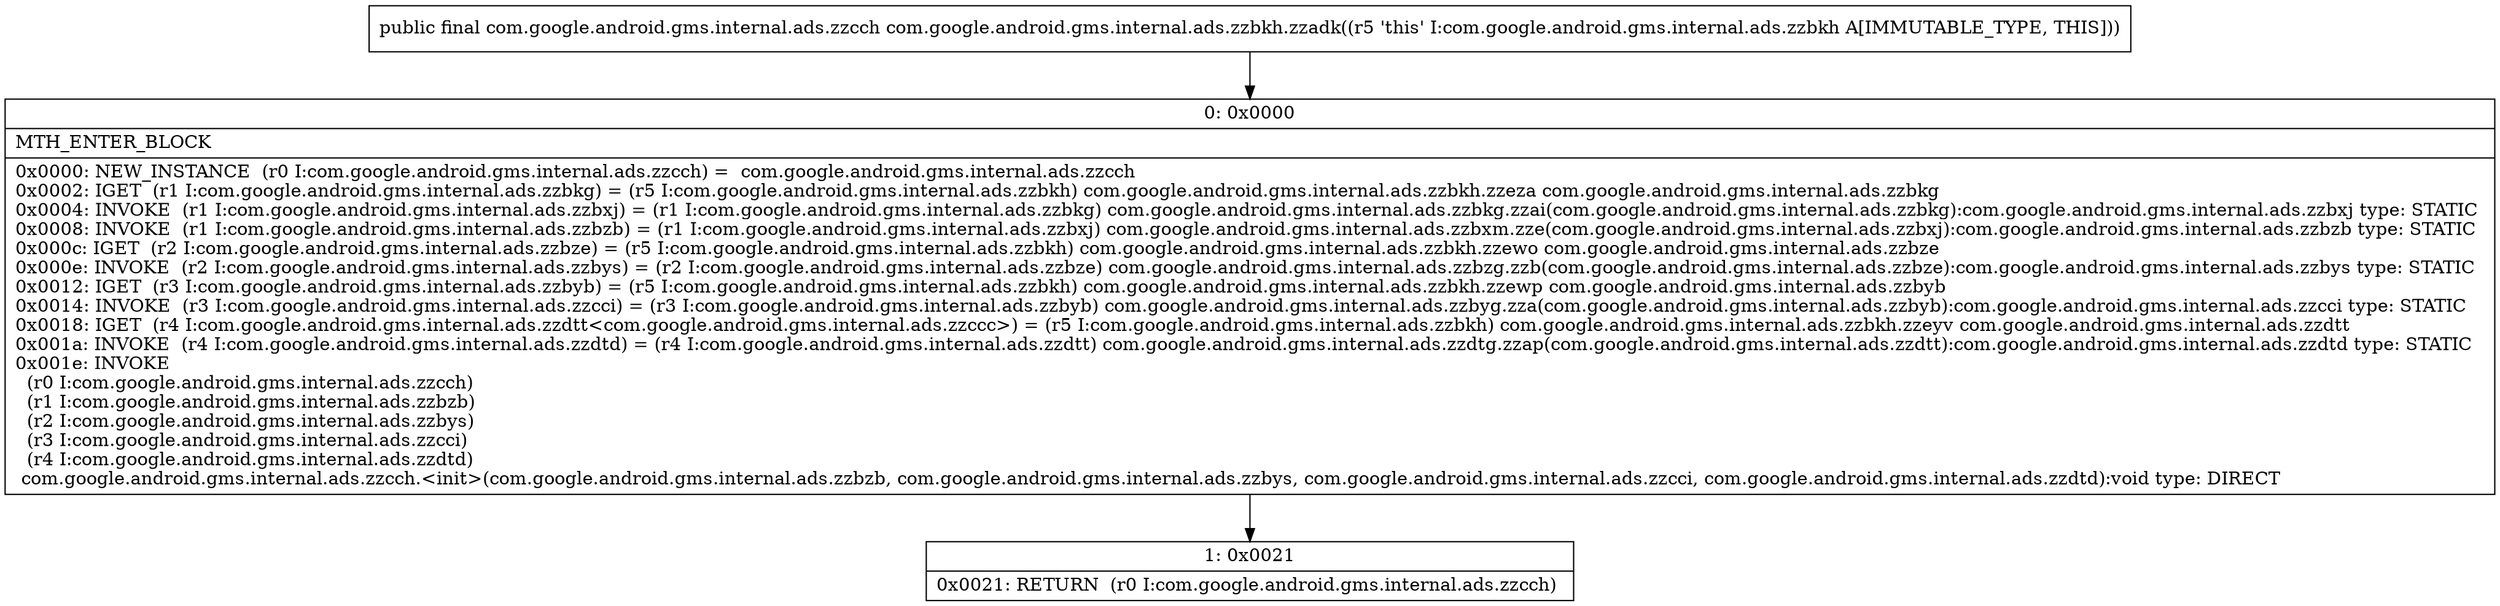 digraph "CFG forcom.google.android.gms.internal.ads.zzbkh.zzadk()Lcom\/google\/android\/gms\/internal\/ads\/zzcch;" {
Node_0 [shape=record,label="{0\:\ 0x0000|MTH_ENTER_BLOCK\l|0x0000: NEW_INSTANCE  (r0 I:com.google.android.gms.internal.ads.zzcch) =  com.google.android.gms.internal.ads.zzcch \l0x0002: IGET  (r1 I:com.google.android.gms.internal.ads.zzbkg) = (r5 I:com.google.android.gms.internal.ads.zzbkh) com.google.android.gms.internal.ads.zzbkh.zzeza com.google.android.gms.internal.ads.zzbkg \l0x0004: INVOKE  (r1 I:com.google.android.gms.internal.ads.zzbxj) = (r1 I:com.google.android.gms.internal.ads.zzbkg) com.google.android.gms.internal.ads.zzbkg.zzai(com.google.android.gms.internal.ads.zzbkg):com.google.android.gms.internal.ads.zzbxj type: STATIC \l0x0008: INVOKE  (r1 I:com.google.android.gms.internal.ads.zzbzb) = (r1 I:com.google.android.gms.internal.ads.zzbxj) com.google.android.gms.internal.ads.zzbxm.zze(com.google.android.gms.internal.ads.zzbxj):com.google.android.gms.internal.ads.zzbzb type: STATIC \l0x000c: IGET  (r2 I:com.google.android.gms.internal.ads.zzbze) = (r5 I:com.google.android.gms.internal.ads.zzbkh) com.google.android.gms.internal.ads.zzbkh.zzewo com.google.android.gms.internal.ads.zzbze \l0x000e: INVOKE  (r2 I:com.google.android.gms.internal.ads.zzbys) = (r2 I:com.google.android.gms.internal.ads.zzbze) com.google.android.gms.internal.ads.zzbzg.zzb(com.google.android.gms.internal.ads.zzbze):com.google.android.gms.internal.ads.zzbys type: STATIC \l0x0012: IGET  (r3 I:com.google.android.gms.internal.ads.zzbyb) = (r5 I:com.google.android.gms.internal.ads.zzbkh) com.google.android.gms.internal.ads.zzbkh.zzewp com.google.android.gms.internal.ads.zzbyb \l0x0014: INVOKE  (r3 I:com.google.android.gms.internal.ads.zzcci) = (r3 I:com.google.android.gms.internal.ads.zzbyb) com.google.android.gms.internal.ads.zzbyg.zza(com.google.android.gms.internal.ads.zzbyb):com.google.android.gms.internal.ads.zzcci type: STATIC \l0x0018: IGET  (r4 I:com.google.android.gms.internal.ads.zzdtt\<com.google.android.gms.internal.ads.zzccc\>) = (r5 I:com.google.android.gms.internal.ads.zzbkh) com.google.android.gms.internal.ads.zzbkh.zzeyv com.google.android.gms.internal.ads.zzdtt \l0x001a: INVOKE  (r4 I:com.google.android.gms.internal.ads.zzdtd) = (r4 I:com.google.android.gms.internal.ads.zzdtt) com.google.android.gms.internal.ads.zzdtg.zzap(com.google.android.gms.internal.ads.zzdtt):com.google.android.gms.internal.ads.zzdtd type: STATIC \l0x001e: INVOKE  \l  (r0 I:com.google.android.gms.internal.ads.zzcch)\l  (r1 I:com.google.android.gms.internal.ads.zzbzb)\l  (r2 I:com.google.android.gms.internal.ads.zzbys)\l  (r3 I:com.google.android.gms.internal.ads.zzcci)\l  (r4 I:com.google.android.gms.internal.ads.zzdtd)\l com.google.android.gms.internal.ads.zzcch.\<init\>(com.google.android.gms.internal.ads.zzbzb, com.google.android.gms.internal.ads.zzbys, com.google.android.gms.internal.ads.zzcci, com.google.android.gms.internal.ads.zzdtd):void type: DIRECT \l}"];
Node_1 [shape=record,label="{1\:\ 0x0021|0x0021: RETURN  (r0 I:com.google.android.gms.internal.ads.zzcch) \l}"];
MethodNode[shape=record,label="{public final com.google.android.gms.internal.ads.zzcch com.google.android.gms.internal.ads.zzbkh.zzadk((r5 'this' I:com.google.android.gms.internal.ads.zzbkh A[IMMUTABLE_TYPE, THIS])) }"];
MethodNode -> Node_0;
Node_0 -> Node_1;
}

